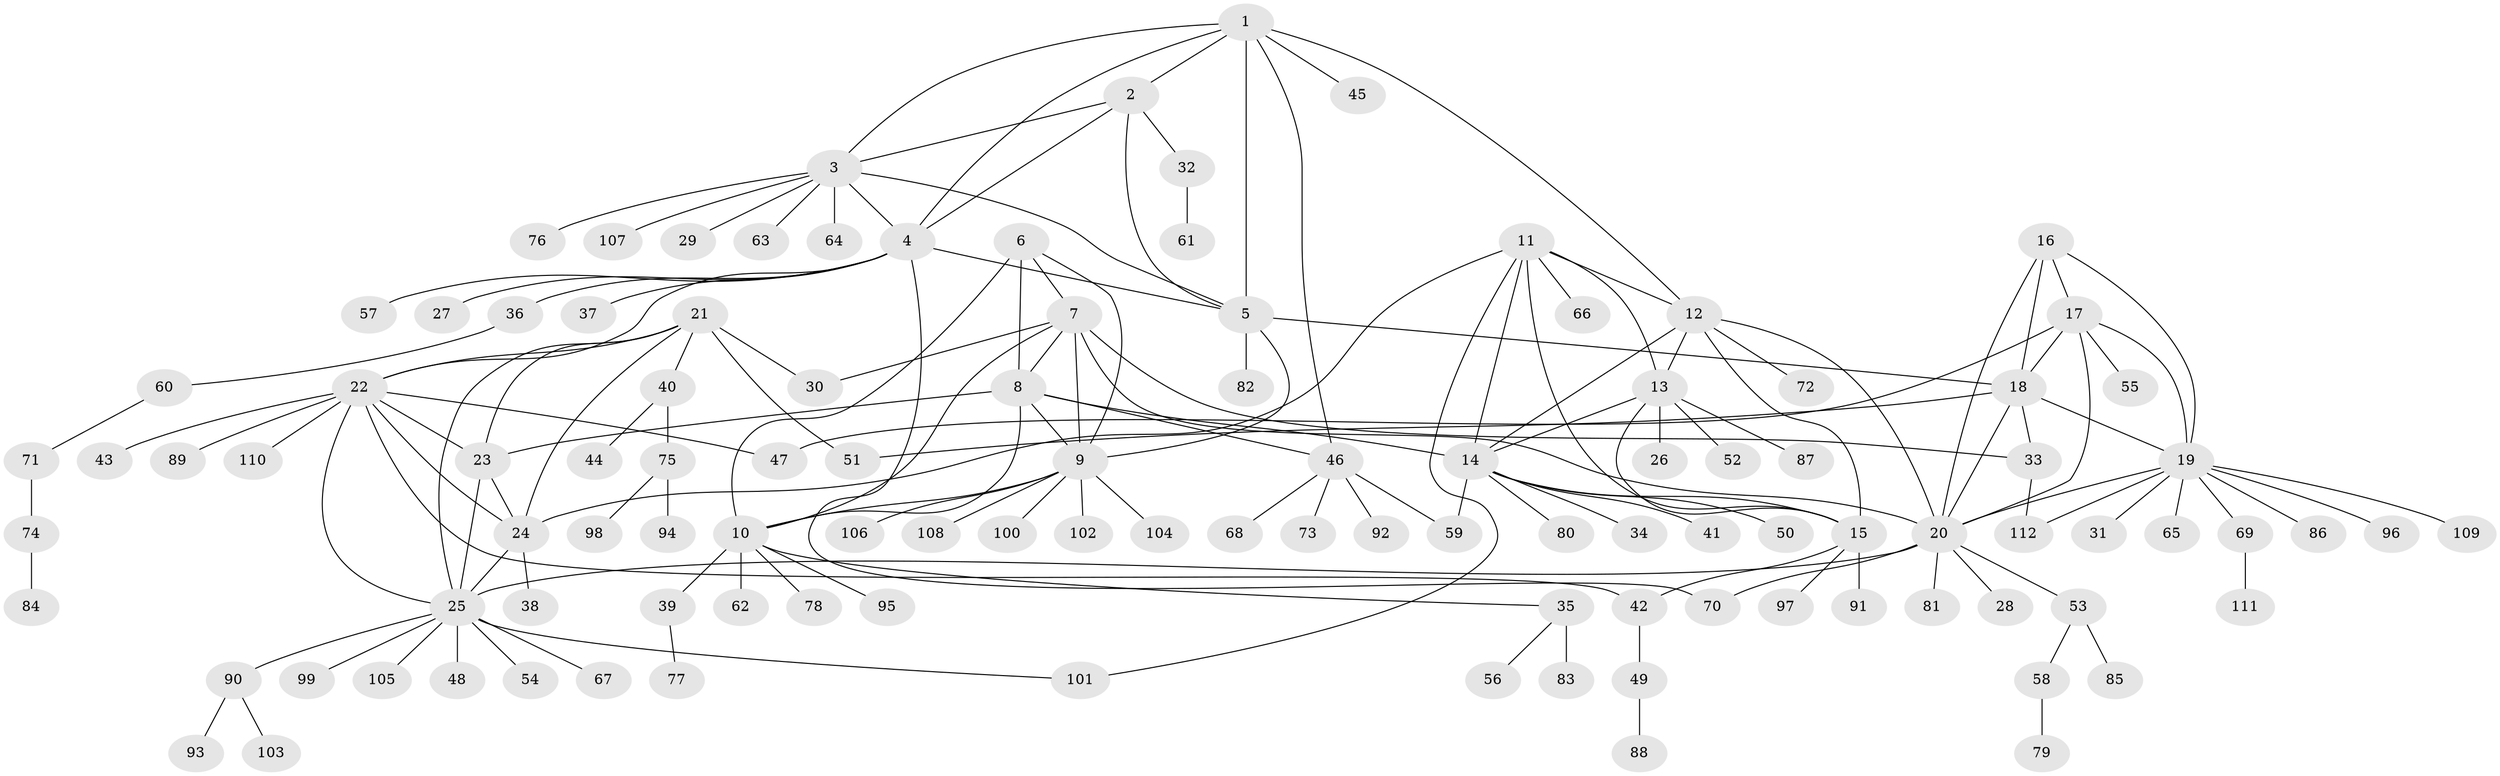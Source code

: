// Generated by graph-tools (version 1.1) at 2025/55/03/09/25 04:55:27]
// undirected, 112 vertices, 157 edges
graph export_dot {
graph [start="1"]
  node [color=gray90,style=filled];
  1;
  2;
  3;
  4;
  5;
  6;
  7;
  8;
  9;
  10;
  11;
  12;
  13;
  14;
  15;
  16;
  17;
  18;
  19;
  20;
  21;
  22;
  23;
  24;
  25;
  26;
  27;
  28;
  29;
  30;
  31;
  32;
  33;
  34;
  35;
  36;
  37;
  38;
  39;
  40;
  41;
  42;
  43;
  44;
  45;
  46;
  47;
  48;
  49;
  50;
  51;
  52;
  53;
  54;
  55;
  56;
  57;
  58;
  59;
  60;
  61;
  62;
  63;
  64;
  65;
  66;
  67;
  68;
  69;
  70;
  71;
  72;
  73;
  74;
  75;
  76;
  77;
  78;
  79;
  80;
  81;
  82;
  83;
  84;
  85;
  86;
  87;
  88;
  89;
  90;
  91;
  92;
  93;
  94;
  95;
  96;
  97;
  98;
  99;
  100;
  101;
  102;
  103;
  104;
  105;
  106;
  107;
  108;
  109;
  110;
  111;
  112;
  1 -- 2;
  1 -- 3;
  1 -- 4;
  1 -- 5;
  1 -- 12;
  1 -- 45;
  1 -- 46;
  2 -- 3;
  2 -- 4;
  2 -- 5;
  2 -- 32;
  3 -- 4;
  3 -- 5;
  3 -- 29;
  3 -- 63;
  3 -- 64;
  3 -- 76;
  3 -- 107;
  4 -- 5;
  4 -- 22;
  4 -- 27;
  4 -- 36;
  4 -- 37;
  4 -- 57;
  4 -- 70;
  5 -- 9;
  5 -- 18;
  5 -- 82;
  6 -- 7;
  6 -- 8;
  6 -- 9;
  6 -- 10;
  7 -- 8;
  7 -- 9;
  7 -- 10;
  7 -- 20;
  7 -- 30;
  7 -- 33;
  8 -- 9;
  8 -- 10;
  8 -- 14;
  8 -- 23;
  8 -- 46;
  9 -- 10;
  9 -- 100;
  9 -- 102;
  9 -- 104;
  9 -- 106;
  9 -- 108;
  10 -- 35;
  10 -- 39;
  10 -- 62;
  10 -- 78;
  10 -- 95;
  11 -- 12;
  11 -- 13;
  11 -- 14;
  11 -- 15;
  11 -- 24;
  11 -- 66;
  11 -- 101;
  12 -- 13;
  12 -- 14;
  12 -- 15;
  12 -- 20;
  12 -- 72;
  13 -- 14;
  13 -- 15;
  13 -- 26;
  13 -- 52;
  13 -- 87;
  14 -- 15;
  14 -- 34;
  14 -- 41;
  14 -- 50;
  14 -- 59;
  14 -- 80;
  15 -- 42;
  15 -- 91;
  15 -- 97;
  16 -- 17;
  16 -- 18;
  16 -- 19;
  16 -- 20;
  17 -- 18;
  17 -- 19;
  17 -- 20;
  17 -- 47;
  17 -- 55;
  18 -- 19;
  18 -- 20;
  18 -- 33;
  18 -- 51;
  19 -- 20;
  19 -- 31;
  19 -- 65;
  19 -- 69;
  19 -- 86;
  19 -- 96;
  19 -- 109;
  19 -- 112;
  20 -- 25;
  20 -- 28;
  20 -- 53;
  20 -- 70;
  20 -- 81;
  21 -- 22;
  21 -- 23;
  21 -- 24;
  21 -- 25;
  21 -- 30;
  21 -- 40;
  21 -- 51;
  22 -- 23;
  22 -- 24;
  22 -- 25;
  22 -- 42;
  22 -- 43;
  22 -- 47;
  22 -- 89;
  22 -- 110;
  23 -- 24;
  23 -- 25;
  24 -- 25;
  24 -- 38;
  25 -- 48;
  25 -- 54;
  25 -- 67;
  25 -- 90;
  25 -- 99;
  25 -- 101;
  25 -- 105;
  32 -- 61;
  33 -- 112;
  35 -- 56;
  35 -- 83;
  36 -- 60;
  39 -- 77;
  40 -- 44;
  40 -- 75;
  42 -- 49;
  46 -- 59;
  46 -- 68;
  46 -- 73;
  46 -- 92;
  49 -- 88;
  53 -- 58;
  53 -- 85;
  58 -- 79;
  60 -- 71;
  69 -- 111;
  71 -- 74;
  74 -- 84;
  75 -- 94;
  75 -- 98;
  90 -- 93;
  90 -- 103;
}
